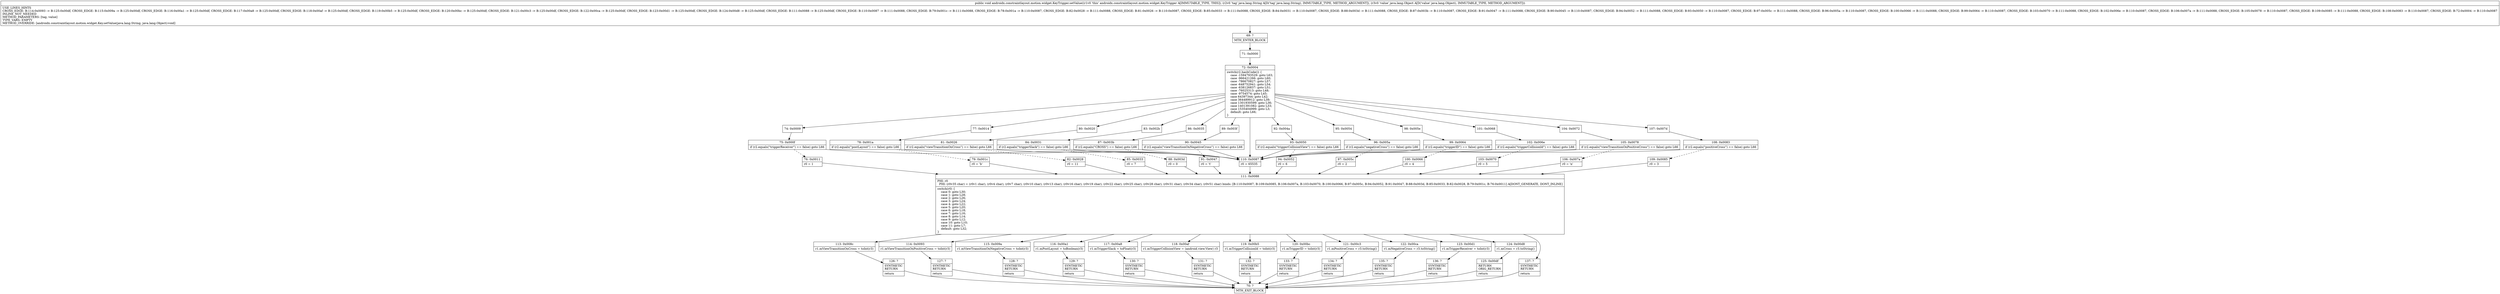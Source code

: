 digraph "CFG forandroidx.constraintlayout.motion.widget.KeyTrigger.setValue(Ljava\/lang\/String;Ljava\/lang\/Object;)V" {
Node_69 [shape=record,label="{69\:\ ?|MTH_ENTER_BLOCK\l}"];
Node_71 [shape=record,label="{71\:\ 0x0000}"];
Node_72 [shape=record,label="{72\:\ 0x0004|switch(r2.hashCode()) \{\l    case \-1594793529: goto L63;\l    case \-966421266: goto L60;\l    case \-786670827: goto L57;\l    case \-648752941: goto L54;\l    case \-638126837: goto L51;\l    case \-76025313: goto L48;\l    case \-9754574: goto L45;\l    case 64397344: goto L42;\l    case 364489912: goto L39;\l    case 1301930599: goto L36;\l    case 1401391082: goto L33;\l    case 1535404999: goto L3;\l    default: goto L66;\l\}\l}"];
Node_74 [shape=record,label="{74\:\ 0x0009}"];
Node_75 [shape=record,label="{75\:\ 0x000f|if (r2.equals(\"triggerReceiver\") == false) goto L66\l}"];
Node_76 [shape=record,label="{76\:\ 0x0011|r0 = 1\l}"];
Node_111 [shape=record,label="{111\:\ 0x0088|PHI: r0 \l  PHI: (r0v35 char) = (r0v1 char), (r0v4 char), (r0v7 char), (r0v10 char), (r0v13 char), (r0v16 char), (r0v19 char), (r0v22 char), (r0v25 char), (r0v28 char), (r0v31 char), (r0v34 char), (r0v51 char) binds: [B:110:0x0087, B:109:0x0085, B:106:0x007a, B:103:0x0070, B:100:0x0066, B:97:0x005c, B:94:0x0052, B:91:0x0047, B:88:0x003d, B:85:0x0033, B:82:0x0028, B:79:0x001c, B:76:0x0011] A[DONT_GENERATE, DONT_INLINE]\l|switch(r0) \{\l    case 0: goto L30;\l    case 1: goto L28;\l    case 2: goto L26;\l    case 3: goto L24;\l    case 4: goto L22;\l    case 5: goto L20;\l    case 6: goto L18;\l    case 7: goto L16;\l    case 8: goto L14;\l    case 9: goto L12;\l    case 10: goto L10;\l    case 11: goto L7;\l    default: goto L32;\l\}\l}"];
Node_113 [shape=record,label="{113\:\ 0x008c|r1.mViewTransitionOnCross = toInt(r3)\l}"];
Node_126 [shape=record,label="{126\:\ ?|SYNTHETIC\lRETURN\l|return\l}"];
Node_70 [shape=record,label="{70\:\ ?|MTH_EXIT_BLOCK\l}"];
Node_114 [shape=record,label="{114\:\ 0x0093|r1.mViewTransitionOnPositiveCross = toInt(r3)\l}"];
Node_127 [shape=record,label="{127\:\ ?|SYNTHETIC\lRETURN\l|return\l}"];
Node_115 [shape=record,label="{115\:\ 0x009a|r1.mViewTransitionOnNegativeCross = toInt(r3)\l}"];
Node_128 [shape=record,label="{128\:\ ?|SYNTHETIC\lRETURN\l|return\l}"];
Node_116 [shape=record,label="{116\:\ 0x00a1|r1.mPostLayout = toBoolean(r3)\l}"];
Node_129 [shape=record,label="{129\:\ ?|SYNTHETIC\lRETURN\l|return\l}"];
Node_117 [shape=record,label="{117\:\ 0x00a8|r1.mTriggerSlack = toFloat(r3)\l}"];
Node_130 [shape=record,label="{130\:\ ?|SYNTHETIC\lRETURN\l|return\l}"];
Node_118 [shape=record,label="{118\:\ 0x00af|r1.mTriggerCollisionView = (android.view.View) r3\l}"];
Node_131 [shape=record,label="{131\:\ ?|SYNTHETIC\lRETURN\l|return\l}"];
Node_119 [shape=record,label="{119\:\ 0x00b5|r1.mTriggerCollisionId = toInt(r3)\l}"];
Node_132 [shape=record,label="{132\:\ ?|SYNTHETIC\lRETURN\l|return\l}"];
Node_120 [shape=record,label="{120\:\ 0x00bc|r1.mTriggerID = toInt(r3)\l}"];
Node_133 [shape=record,label="{133\:\ ?|SYNTHETIC\lRETURN\l|return\l}"];
Node_121 [shape=record,label="{121\:\ 0x00c3|r1.mPositiveCross = r3.toString()\l}"];
Node_134 [shape=record,label="{134\:\ ?|SYNTHETIC\lRETURN\l|return\l}"];
Node_122 [shape=record,label="{122\:\ 0x00ca|r1.mNegativeCross = r3.toString()\l}"];
Node_135 [shape=record,label="{135\:\ ?|SYNTHETIC\lRETURN\l|return\l}"];
Node_123 [shape=record,label="{123\:\ 0x00d1|r1.mTriggerReceiver = toInt(r3)\l}"];
Node_136 [shape=record,label="{136\:\ ?|SYNTHETIC\lRETURN\l|return\l}"];
Node_124 [shape=record,label="{124\:\ 0x00d8|r1.mCross = r3.toString()\l}"];
Node_125 [shape=record,label="{125\:\ 0x00df|RETURN\lORIG_RETURN\l|return\l}"];
Node_137 [shape=record,label="{137\:\ ?|SYNTHETIC\lRETURN\l|return\l}"];
Node_77 [shape=record,label="{77\:\ 0x0014}"];
Node_78 [shape=record,label="{78\:\ 0x001a|if (r2.equals(\"postLayout\") == false) goto L66\l}"];
Node_79 [shape=record,label="{79\:\ 0x001c|r0 = 'b'\l}"];
Node_80 [shape=record,label="{80\:\ 0x0020}"];
Node_81 [shape=record,label="{81\:\ 0x0026|if (r2.equals(\"viewTransitionOnCross\") == false) goto L66\l}"];
Node_82 [shape=record,label="{82\:\ 0x0028|r0 = 11\l}"];
Node_83 [shape=record,label="{83\:\ 0x002b}"];
Node_84 [shape=record,label="{84\:\ 0x0031|if (r2.equals(\"triggerSlack\") == false) goto L66\l}"];
Node_85 [shape=record,label="{85\:\ 0x0033|r0 = 7\l}"];
Node_86 [shape=record,label="{86\:\ 0x0035}"];
Node_87 [shape=record,label="{87\:\ 0x003b|if (r2.equals(\"CROSS\") == false) goto L66\l}"];
Node_88 [shape=record,label="{88\:\ 0x003d|r0 = 0\l}"];
Node_89 [shape=record,label="{89\:\ 0x003f}"];
Node_90 [shape=record,label="{90\:\ 0x0045|if (r2.equals(\"viewTransitionOnNegativeCross\") == false) goto L66\l}"];
Node_91 [shape=record,label="{91\:\ 0x0047|r0 = 't'\l}"];
Node_92 [shape=record,label="{92\:\ 0x004a}"];
Node_93 [shape=record,label="{93\:\ 0x0050|if (r2.equals(\"triggerCollisionView\") == false) goto L66\l}"];
Node_94 [shape=record,label="{94\:\ 0x0052|r0 = 6\l}"];
Node_95 [shape=record,label="{95\:\ 0x0054}"];
Node_96 [shape=record,label="{96\:\ 0x005a|if (r2.equals(\"negativeCross\") == false) goto L66\l}"];
Node_97 [shape=record,label="{97\:\ 0x005c|r0 = 2\l}"];
Node_98 [shape=record,label="{98\:\ 0x005e}"];
Node_99 [shape=record,label="{99\:\ 0x0064|if (r2.equals(\"triggerID\") == false) goto L66\l}"];
Node_100 [shape=record,label="{100\:\ 0x0066|r0 = 4\l}"];
Node_101 [shape=record,label="{101\:\ 0x0068}"];
Node_102 [shape=record,label="{102\:\ 0x006e|if (r2.equals(\"triggerCollisionId\") == false) goto L66\l}"];
Node_103 [shape=record,label="{103\:\ 0x0070|r0 = 5\l}"];
Node_104 [shape=record,label="{104\:\ 0x0072}"];
Node_105 [shape=record,label="{105\:\ 0x0078|if (r2.equals(\"viewTransitionOnPositiveCross\") == false) goto L66\l}"];
Node_106 [shape=record,label="{106\:\ 0x007a|r0 = 'n'\l}"];
Node_107 [shape=record,label="{107\:\ 0x007d}"];
Node_108 [shape=record,label="{108\:\ 0x0083|if (r2.equals(\"positiveCross\") == false) goto L66\l}"];
Node_109 [shape=record,label="{109\:\ 0x0085|r0 = 3\l}"];
Node_110 [shape=record,label="{110\:\ 0x0087|r0 = 65535\l}"];
MethodNode[shape=record,label="{public void androidx.constraintlayout.motion.widget.KeyTrigger.setValue((r1v0 'this' androidx.constraintlayout.motion.widget.KeyTrigger A[IMMUTABLE_TYPE, THIS]), (r2v0 'tag' java.lang.String A[D('tag' java.lang.String), IMMUTABLE_TYPE, METHOD_ARGUMENT]), (r3v0 'value' java.lang.Object A[D('value' java.lang.Object), IMMUTABLE_TYPE, METHOD_ARGUMENT]))  | USE_LINES_HINTS\lCROSS_EDGE: B:114:0x0093 \-\> B:125:0x00df, CROSS_EDGE: B:115:0x009a \-\> B:125:0x00df, CROSS_EDGE: B:116:0x00a1 \-\> B:125:0x00df, CROSS_EDGE: B:117:0x00a8 \-\> B:125:0x00df, CROSS_EDGE: B:118:0x00af \-\> B:125:0x00df, CROSS_EDGE: B:119:0x00b5 \-\> B:125:0x00df, CROSS_EDGE: B:120:0x00bc \-\> B:125:0x00df, CROSS_EDGE: B:121:0x00c3 \-\> B:125:0x00df, CROSS_EDGE: B:122:0x00ca \-\> B:125:0x00df, CROSS_EDGE: B:123:0x00d1 \-\> B:125:0x00df, CROSS_EDGE: B:124:0x00d8 \-\> B:125:0x00df, CROSS_EDGE: B:111:0x0088 \-\> B:125:0x00df, CROSS_EDGE: B:110:0x0087 \-\> B:111:0x0088, CROSS_EDGE: B:79:0x001c \-\> B:111:0x0088, CROSS_EDGE: B:78:0x001a \-\> B:110:0x0087, CROSS_EDGE: B:82:0x0028 \-\> B:111:0x0088, CROSS_EDGE: B:81:0x0026 \-\> B:110:0x0087, CROSS_EDGE: B:85:0x0033 \-\> B:111:0x0088, CROSS_EDGE: B:84:0x0031 \-\> B:110:0x0087, CROSS_EDGE: B:88:0x003d \-\> B:111:0x0088, CROSS_EDGE: B:87:0x003b \-\> B:110:0x0087, CROSS_EDGE: B:91:0x0047 \-\> B:111:0x0088, CROSS_EDGE: B:90:0x0045 \-\> B:110:0x0087, CROSS_EDGE: B:94:0x0052 \-\> B:111:0x0088, CROSS_EDGE: B:93:0x0050 \-\> B:110:0x0087, CROSS_EDGE: B:97:0x005c \-\> B:111:0x0088, CROSS_EDGE: B:96:0x005a \-\> B:110:0x0087, CROSS_EDGE: B:100:0x0066 \-\> B:111:0x0088, CROSS_EDGE: B:99:0x0064 \-\> B:110:0x0087, CROSS_EDGE: B:103:0x0070 \-\> B:111:0x0088, CROSS_EDGE: B:102:0x006e \-\> B:110:0x0087, CROSS_EDGE: B:106:0x007a \-\> B:111:0x0088, CROSS_EDGE: B:105:0x0078 \-\> B:110:0x0087, CROSS_EDGE: B:109:0x0085 \-\> B:111:0x0088, CROSS_EDGE: B:108:0x0083 \-\> B:110:0x0087, CROSS_EDGE: B:72:0x0004 \-\> B:110:0x0087\lINLINE_NOT_NEEDED\lMETHOD_PARAMETERS: [tag, value]\lTYPE_VARS: EMPTY\lMETHOD_OVERRIDE: [androidx.constraintlayout.motion.widget.Key.setValue(java.lang.String, java.lang.Object):void]\l}"];
MethodNode -> Node_69;Node_69 -> Node_71;
Node_71 -> Node_72;
Node_72 -> Node_74;
Node_72 -> Node_77;
Node_72 -> Node_80;
Node_72 -> Node_83;
Node_72 -> Node_86;
Node_72 -> Node_89;
Node_72 -> Node_92;
Node_72 -> Node_95;
Node_72 -> Node_98;
Node_72 -> Node_101;
Node_72 -> Node_104;
Node_72 -> Node_107;
Node_72 -> Node_110;
Node_74 -> Node_75;
Node_75 -> Node_76[style=dashed];
Node_75 -> Node_110;
Node_76 -> Node_111;
Node_111 -> Node_113;
Node_111 -> Node_114;
Node_111 -> Node_115;
Node_111 -> Node_116;
Node_111 -> Node_117;
Node_111 -> Node_118;
Node_111 -> Node_119;
Node_111 -> Node_120;
Node_111 -> Node_121;
Node_111 -> Node_122;
Node_111 -> Node_123;
Node_111 -> Node_124;
Node_111 -> Node_137;
Node_113 -> Node_126;
Node_126 -> Node_70;
Node_114 -> Node_127;
Node_127 -> Node_70;
Node_115 -> Node_128;
Node_128 -> Node_70;
Node_116 -> Node_129;
Node_129 -> Node_70;
Node_117 -> Node_130;
Node_130 -> Node_70;
Node_118 -> Node_131;
Node_131 -> Node_70;
Node_119 -> Node_132;
Node_132 -> Node_70;
Node_120 -> Node_133;
Node_133 -> Node_70;
Node_121 -> Node_134;
Node_134 -> Node_70;
Node_122 -> Node_135;
Node_135 -> Node_70;
Node_123 -> Node_136;
Node_136 -> Node_70;
Node_124 -> Node_125;
Node_125 -> Node_70;
Node_137 -> Node_70;
Node_77 -> Node_78;
Node_78 -> Node_79[style=dashed];
Node_78 -> Node_110;
Node_79 -> Node_111;
Node_80 -> Node_81;
Node_81 -> Node_82[style=dashed];
Node_81 -> Node_110;
Node_82 -> Node_111;
Node_83 -> Node_84;
Node_84 -> Node_85[style=dashed];
Node_84 -> Node_110;
Node_85 -> Node_111;
Node_86 -> Node_87;
Node_87 -> Node_88[style=dashed];
Node_87 -> Node_110;
Node_88 -> Node_111;
Node_89 -> Node_90;
Node_90 -> Node_91[style=dashed];
Node_90 -> Node_110;
Node_91 -> Node_111;
Node_92 -> Node_93;
Node_93 -> Node_94[style=dashed];
Node_93 -> Node_110;
Node_94 -> Node_111;
Node_95 -> Node_96;
Node_96 -> Node_97[style=dashed];
Node_96 -> Node_110;
Node_97 -> Node_111;
Node_98 -> Node_99;
Node_99 -> Node_100[style=dashed];
Node_99 -> Node_110;
Node_100 -> Node_111;
Node_101 -> Node_102;
Node_102 -> Node_103[style=dashed];
Node_102 -> Node_110;
Node_103 -> Node_111;
Node_104 -> Node_105;
Node_105 -> Node_106[style=dashed];
Node_105 -> Node_110;
Node_106 -> Node_111;
Node_107 -> Node_108;
Node_108 -> Node_109[style=dashed];
Node_108 -> Node_110;
Node_109 -> Node_111;
Node_110 -> Node_111;
}

